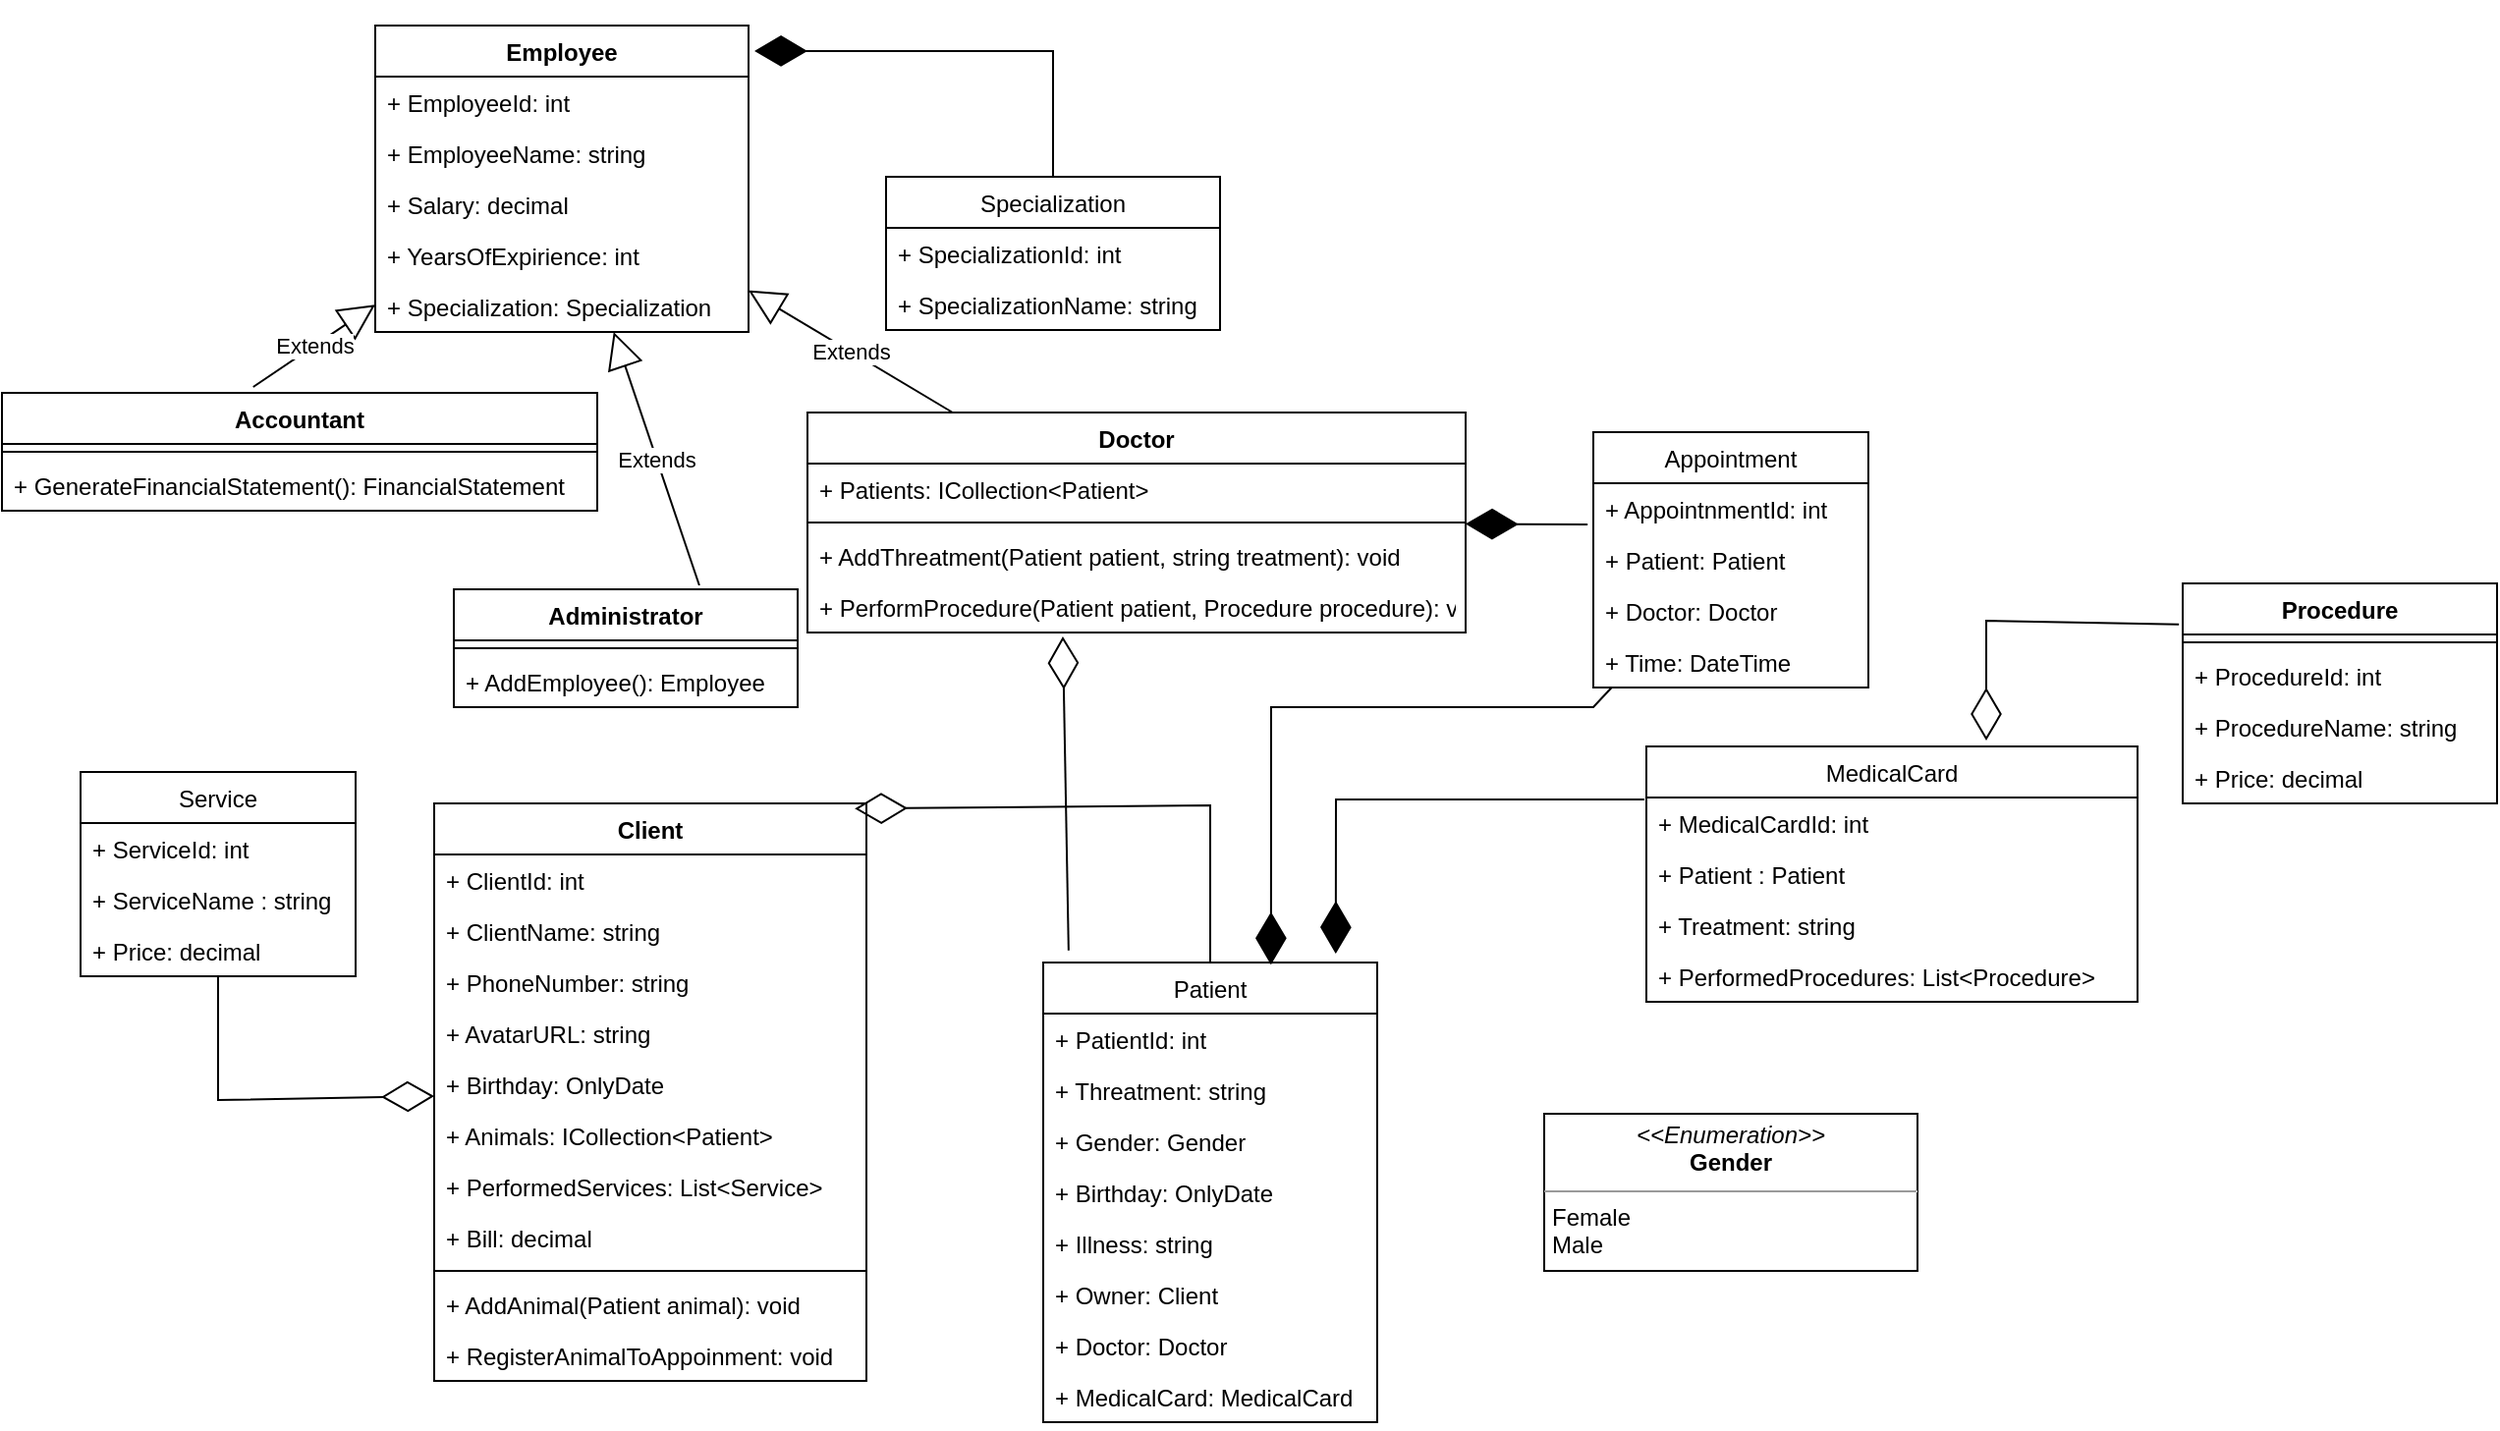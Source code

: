 <mxfile version="17.5.0" type="github">
  <diagram id="C5RBs43oDa-KdzZeNtuy" name="Page-1">
    <mxGraphModel dx="1662" dy="752" grid="1" gridSize="10" guides="1" tooltips="1" connect="1" arrows="1" fold="1" page="1" pageScale="1" pageWidth="827" pageHeight="1169" math="0" shadow="0">
      <root>
        <mxCell id="WIyWlLk6GJQsqaUBKTNV-0" />
        <mxCell id="WIyWlLk6GJQsqaUBKTNV-1" parent="WIyWlLk6GJQsqaUBKTNV-0" />
        <mxCell id="lm8ge1VHDItHmB9mY-PY-0" value="Client&#xa;" style="swimlane;fontStyle=1;align=center;verticalAlign=top;childLayout=stackLayout;horizontal=1;startSize=26;horizontalStack=0;resizeParent=1;resizeParentMax=0;resizeLast=0;collapsible=1;marginBottom=0;" parent="WIyWlLk6GJQsqaUBKTNV-1" vertex="1">
          <mxGeometry x="220" y="409" width="220" height="294" as="geometry" />
        </mxCell>
        <mxCell id="lm8ge1VHDItHmB9mY-PY-1" value="+ ClientId: int" style="text;strokeColor=none;fillColor=none;align=left;verticalAlign=top;spacingLeft=4;spacingRight=4;overflow=hidden;rotatable=0;points=[[0,0.5],[1,0.5]];portConstraint=eastwest;" parent="lm8ge1VHDItHmB9mY-PY-0" vertex="1">
          <mxGeometry y="26" width="220" height="26" as="geometry" />
        </mxCell>
        <mxCell id="lm8ge1VHDItHmB9mY-PY-4" value="+ ClientName: string" style="text;strokeColor=none;fillColor=none;align=left;verticalAlign=top;spacingLeft=4;spacingRight=4;overflow=hidden;rotatable=0;points=[[0,0.5],[1,0.5]];portConstraint=eastwest;" parent="lm8ge1VHDItHmB9mY-PY-0" vertex="1">
          <mxGeometry y="52" width="220" height="26" as="geometry" />
        </mxCell>
        <mxCell id="lm8ge1VHDItHmB9mY-PY-6" value="+ PhoneNumber: string" style="text;strokeColor=none;fillColor=none;align=left;verticalAlign=top;spacingLeft=4;spacingRight=4;overflow=hidden;rotatable=0;points=[[0,0.5],[1,0.5]];portConstraint=eastwest;" parent="lm8ge1VHDItHmB9mY-PY-0" vertex="1">
          <mxGeometry y="78" width="220" height="26" as="geometry" />
        </mxCell>
        <mxCell id="nz0zVKKxODUwg2-x6Mbj-21" value="+ AvatarURL: string" style="text;strokeColor=none;fillColor=none;align=left;verticalAlign=top;spacingLeft=4;spacingRight=4;overflow=hidden;rotatable=0;points=[[0,0.5],[1,0.5]];portConstraint=eastwest;" vertex="1" parent="lm8ge1VHDItHmB9mY-PY-0">
          <mxGeometry y="104" width="220" height="26" as="geometry" />
        </mxCell>
        <mxCell id="nz0zVKKxODUwg2-x6Mbj-22" value="+ Birthday: OnlyDate" style="text;strokeColor=none;fillColor=none;align=left;verticalAlign=top;spacingLeft=4;spacingRight=4;overflow=hidden;rotatable=0;points=[[0,0.5],[1,0.5]];portConstraint=eastwest;" vertex="1" parent="lm8ge1VHDItHmB9mY-PY-0">
          <mxGeometry y="130" width="220" height="26" as="geometry" />
        </mxCell>
        <mxCell id="lm8ge1VHDItHmB9mY-PY-7" value="+ Animals: ICollection&lt;Patient&gt;" style="text;strokeColor=none;fillColor=none;align=left;verticalAlign=top;spacingLeft=4;spacingRight=4;overflow=hidden;rotatable=0;points=[[0,0.5],[1,0.5]];portConstraint=eastwest;" parent="lm8ge1VHDItHmB9mY-PY-0" vertex="1">
          <mxGeometry y="156" width="220" height="26" as="geometry" />
        </mxCell>
        <mxCell id="nz0zVKKxODUwg2-x6Mbj-25" value="+ PerformedServices: List&lt;Service&gt;" style="text;strokeColor=none;fillColor=none;align=left;verticalAlign=top;spacingLeft=4;spacingRight=4;overflow=hidden;rotatable=0;points=[[0,0.5],[1,0.5]];portConstraint=eastwest;" vertex="1" parent="lm8ge1VHDItHmB9mY-PY-0">
          <mxGeometry y="182" width="220" height="26" as="geometry" />
        </mxCell>
        <mxCell id="lm8ge1VHDItHmB9mY-PY-5" value="+ Bill: decimal" style="text;strokeColor=none;fillColor=none;align=left;verticalAlign=top;spacingLeft=4;spacingRight=4;overflow=hidden;rotatable=0;points=[[0,0.5],[1,0.5]];portConstraint=eastwest;" parent="lm8ge1VHDItHmB9mY-PY-0" vertex="1">
          <mxGeometry y="208" width="220" height="26" as="geometry" />
        </mxCell>
        <mxCell id="lm8ge1VHDItHmB9mY-PY-2" value="" style="line;strokeWidth=1;fillColor=none;align=left;verticalAlign=middle;spacingTop=-1;spacingLeft=3;spacingRight=3;rotatable=0;labelPosition=right;points=[];portConstraint=eastwest;" parent="lm8ge1VHDItHmB9mY-PY-0" vertex="1">
          <mxGeometry y="234" width="220" height="8" as="geometry" />
        </mxCell>
        <mxCell id="lm8ge1VHDItHmB9mY-PY-3" value="+ AddAnimal(Patient animal): void" style="text;strokeColor=none;fillColor=none;align=left;verticalAlign=top;spacingLeft=4;spacingRight=4;overflow=hidden;rotatable=0;points=[[0,0.5],[1,0.5]];portConstraint=eastwest;" parent="lm8ge1VHDItHmB9mY-PY-0" vertex="1">
          <mxGeometry y="242" width="220" height="26" as="geometry" />
        </mxCell>
        <mxCell id="lm8ge1VHDItHmB9mY-PY-18" value="+ RegisterAnimalToAppoinment: void&#xa;" style="text;strokeColor=none;fillColor=none;align=left;verticalAlign=top;spacingLeft=4;spacingRight=4;overflow=hidden;rotatable=0;points=[[0,0.5],[1,0.5]];portConstraint=eastwest;" parent="lm8ge1VHDItHmB9mY-PY-0" vertex="1">
          <mxGeometry y="268" width="220" height="26" as="geometry" />
        </mxCell>
        <mxCell id="lm8ge1VHDItHmB9mY-PY-19" value="Patient" style="swimlane;fontStyle=0;childLayout=stackLayout;horizontal=1;startSize=26;fillColor=none;horizontalStack=0;resizeParent=1;resizeParentMax=0;resizeLast=0;collapsible=1;marginBottom=0;" parent="WIyWlLk6GJQsqaUBKTNV-1" vertex="1">
          <mxGeometry x="530" y="490" width="170" height="234" as="geometry" />
        </mxCell>
        <mxCell id="lm8ge1VHDItHmB9mY-PY-20" value="+ PatientId: int" style="text;strokeColor=none;fillColor=none;align=left;verticalAlign=top;spacingLeft=4;spacingRight=4;overflow=hidden;rotatable=0;points=[[0,0.5],[1,0.5]];portConstraint=eastwest;" parent="lm8ge1VHDItHmB9mY-PY-19" vertex="1">
          <mxGeometry y="26" width="170" height="26" as="geometry" />
        </mxCell>
        <mxCell id="lm8ge1VHDItHmB9mY-PY-21" value="+ Threatment: string" style="text;strokeColor=none;fillColor=none;align=left;verticalAlign=top;spacingLeft=4;spacingRight=4;overflow=hidden;rotatable=0;points=[[0,0.5],[1,0.5]];portConstraint=eastwest;" parent="lm8ge1VHDItHmB9mY-PY-19" vertex="1">
          <mxGeometry y="52" width="170" height="26" as="geometry" />
        </mxCell>
        <mxCell id="nz0zVKKxODUwg2-x6Mbj-13" value="+ Gender: Gender" style="text;strokeColor=none;fillColor=none;align=left;verticalAlign=top;spacingLeft=4;spacingRight=4;overflow=hidden;rotatable=0;points=[[0,0.5],[1,0.5]];portConstraint=eastwest;" vertex="1" parent="lm8ge1VHDItHmB9mY-PY-19">
          <mxGeometry y="78" width="170" height="26" as="geometry" />
        </mxCell>
        <mxCell id="nz0zVKKxODUwg2-x6Mbj-24" value="+ Birthday: OnlyDate" style="text;strokeColor=none;fillColor=none;align=left;verticalAlign=top;spacingLeft=4;spacingRight=4;overflow=hidden;rotatable=0;points=[[0,0.5],[1,0.5]];portConstraint=eastwest;" vertex="1" parent="lm8ge1VHDItHmB9mY-PY-19">
          <mxGeometry y="104" width="170" height="26" as="geometry" />
        </mxCell>
        <mxCell id="nz0zVKKxODUwg2-x6Mbj-12" value="+ Illness: string" style="text;strokeColor=none;fillColor=none;align=left;verticalAlign=top;spacingLeft=4;spacingRight=4;overflow=hidden;rotatable=0;points=[[0,0.5],[1,0.5]];portConstraint=eastwest;" vertex="1" parent="lm8ge1VHDItHmB9mY-PY-19">
          <mxGeometry y="130" width="170" height="26" as="geometry" />
        </mxCell>
        <mxCell id="lm8ge1VHDItHmB9mY-PY-22" value="+ Owner: Client" style="text;strokeColor=none;fillColor=none;align=left;verticalAlign=top;spacingLeft=4;spacingRight=4;overflow=hidden;rotatable=0;points=[[0,0.5],[1,0.5]];portConstraint=eastwest;" parent="lm8ge1VHDItHmB9mY-PY-19" vertex="1">
          <mxGeometry y="156" width="170" height="26" as="geometry" />
        </mxCell>
        <mxCell id="lm8ge1VHDItHmB9mY-PY-23" value="+ Doctor: Doctor" style="text;strokeColor=none;fillColor=none;align=left;verticalAlign=top;spacingLeft=4;spacingRight=4;overflow=hidden;rotatable=0;points=[[0,0.5],[1,0.5]];portConstraint=eastwest;" parent="lm8ge1VHDItHmB9mY-PY-19" vertex="1">
          <mxGeometry y="182" width="170" height="26" as="geometry" />
        </mxCell>
        <mxCell id="lm8ge1VHDItHmB9mY-PY-24" value="+ MedicalCard: MedicalCard" style="text;strokeColor=none;fillColor=none;align=left;verticalAlign=top;spacingLeft=4;spacingRight=4;overflow=hidden;rotatable=0;points=[[0,0.5],[1,0.5]];portConstraint=eastwest;" parent="lm8ge1VHDItHmB9mY-PY-19" vertex="1">
          <mxGeometry y="208" width="170" height="26" as="geometry" />
        </mxCell>
        <mxCell id="lm8ge1VHDItHmB9mY-PY-44" value="Specialization" style="swimlane;fontStyle=0;childLayout=stackLayout;horizontal=1;startSize=26;fillColor=none;horizontalStack=0;resizeParent=1;resizeParentMax=0;resizeLast=0;collapsible=1;marginBottom=0;" parent="WIyWlLk6GJQsqaUBKTNV-1" vertex="1">
          <mxGeometry x="450" y="90" width="170" height="78" as="geometry" />
        </mxCell>
        <mxCell id="lm8ge1VHDItHmB9mY-PY-45" value="+ SpecializationId: int" style="text;strokeColor=none;fillColor=none;align=left;verticalAlign=top;spacingLeft=4;spacingRight=4;overflow=hidden;rotatable=0;points=[[0,0.5],[1,0.5]];portConstraint=eastwest;" parent="lm8ge1VHDItHmB9mY-PY-44" vertex="1">
          <mxGeometry y="26" width="170" height="26" as="geometry" />
        </mxCell>
        <mxCell id="lm8ge1VHDItHmB9mY-PY-46" value="+ SpecializationName: string" style="text;strokeColor=none;fillColor=none;align=left;verticalAlign=top;spacingLeft=4;spacingRight=4;overflow=hidden;rotatable=0;points=[[0,0.5],[1,0.5]];portConstraint=eastwest;" parent="lm8ge1VHDItHmB9mY-PY-44" vertex="1">
          <mxGeometry y="52" width="170" height="26" as="geometry" />
        </mxCell>
        <mxCell id="9VfEkPqJUFkBzNfXaQKj-8" value="Employee" style="swimlane;fontStyle=1;align=center;verticalAlign=top;childLayout=stackLayout;horizontal=1;startSize=26;horizontalStack=0;resizeParent=1;resizeParentMax=0;resizeLast=0;collapsible=1;marginBottom=0;" parent="WIyWlLk6GJQsqaUBKTNV-1" vertex="1">
          <mxGeometry x="190" y="13" width="190" height="156" as="geometry" />
        </mxCell>
        <mxCell id="9VfEkPqJUFkBzNfXaQKj-9" value="+ EmployeeId: int" style="text;strokeColor=none;fillColor=none;align=left;verticalAlign=top;spacingLeft=4;spacingRight=4;overflow=hidden;rotatable=0;points=[[0,0.5],[1,0.5]];portConstraint=eastwest;" parent="9VfEkPqJUFkBzNfXaQKj-8" vertex="1">
          <mxGeometry y="26" width="190" height="26" as="geometry" />
        </mxCell>
        <mxCell id="9VfEkPqJUFkBzNfXaQKj-6" value="+ EmployeeName: string" style="text;strokeColor=none;fillColor=none;align=left;verticalAlign=top;spacingLeft=4;spacingRight=4;overflow=hidden;rotatable=0;points=[[0,0.5],[1,0.5]];portConstraint=eastwest;" parent="9VfEkPqJUFkBzNfXaQKj-8" vertex="1">
          <mxGeometry y="52" width="190" height="26" as="geometry" />
        </mxCell>
        <mxCell id="9VfEkPqJUFkBzNfXaQKj-7" value="+ Salary: decimal" style="text;strokeColor=none;fillColor=none;align=left;verticalAlign=top;spacingLeft=4;spacingRight=4;overflow=hidden;rotatable=0;points=[[0,0.5],[1,0.5]];portConstraint=eastwest;" parent="9VfEkPqJUFkBzNfXaQKj-8" vertex="1">
          <mxGeometry y="78" width="190" height="26" as="geometry" />
        </mxCell>
        <mxCell id="9VfEkPqJUFkBzNfXaQKj-5" value="+ YearsOfExpirience: int" style="text;strokeColor=none;fillColor=none;align=left;verticalAlign=top;spacingLeft=4;spacingRight=4;overflow=hidden;rotatable=0;points=[[0,0.5],[1,0.5]];portConstraint=eastwest;" parent="9VfEkPqJUFkBzNfXaQKj-8" vertex="1">
          <mxGeometry y="104" width="190" height="26" as="geometry" />
        </mxCell>
        <mxCell id="9VfEkPqJUFkBzNfXaQKj-4" value="+ Specialization: Specialization" style="text;strokeColor=none;fillColor=none;align=left;verticalAlign=top;spacingLeft=4;spacingRight=4;overflow=hidden;rotatable=0;points=[[0,0.5],[1,0.5]];portConstraint=eastwest;" parent="9VfEkPqJUFkBzNfXaQKj-8" vertex="1">
          <mxGeometry y="130" width="190" height="26" as="geometry" />
        </mxCell>
        <mxCell id="9VfEkPqJUFkBzNfXaQKj-20" value="Doctor" style="swimlane;fontStyle=1;align=center;verticalAlign=top;childLayout=stackLayout;horizontal=1;startSize=26;horizontalStack=0;resizeParent=1;resizeParentMax=0;resizeLast=0;collapsible=1;marginBottom=0;" parent="WIyWlLk6GJQsqaUBKTNV-1" vertex="1">
          <mxGeometry x="410" y="210" width="335" height="112" as="geometry" />
        </mxCell>
        <mxCell id="9VfEkPqJUFkBzNfXaQKj-21" value="+ Patients: ICollection&lt;Patient&gt;" style="text;strokeColor=none;fillColor=none;align=left;verticalAlign=top;spacingLeft=4;spacingRight=4;overflow=hidden;rotatable=0;points=[[0,0.5],[1,0.5]];portConstraint=eastwest;" parent="9VfEkPqJUFkBzNfXaQKj-20" vertex="1">
          <mxGeometry y="26" width="335" height="26" as="geometry" />
        </mxCell>
        <mxCell id="9VfEkPqJUFkBzNfXaQKj-22" value="" style="line;strokeWidth=1;fillColor=none;align=left;verticalAlign=middle;spacingTop=-1;spacingLeft=3;spacingRight=3;rotatable=0;labelPosition=right;points=[];portConstraint=eastwest;" parent="9VfEkPqJUFkBzNfXaQKj-20" vertex="1">
          <mxGeometry y="52" width="335" height="8" as="geometry" />
        </mxCell>
        <mxCell id="9VfEkPqJUFkBzNfXaQKj-23" value="+ AddThreatment(Patient patient, string treatment): void" style="text;strokeColor=none;fillColor=none;align=left;verticalAlign=top;spacingLeft=4;spacingRight=4;overflow=hidden;rotatable=0;points=[[0,0.5],[1,0.5]];portConstraint=eastwest;" parent="9VfEkPqJUFkBzNfXaQKj-20" vertex="1">
          <mxGeometry y="60" width="335" height="26" as="geometry" />
        </mxCell>
        <mxCell id="9VfEkPqJUFkBzNfXaQKj-24" value="+ PerformProcedure(Patient patient, Procedure procedure): void" style="text;strokeColor=none;fillColor=none;align=left;verticalAlign=top;spacingLeft=4;spacingRight=4;overflow=hidden;rotatable=0;points=[[0,0.5],[1,0.5]];portConstraint=eastwest;" parent="9VfEkPqJUFkBzNfXaQKj-20" vertex="1">
          <mxGeometry y="86" width="335" height="26" as="geometry" />
        </mxCell>
        <mxCell id="9VfEkPqJUFkBzNfXaQKj-25" value="Extends" style="endArrow=block;endSize=16;endFill=0;html=1;rounded=0;" parent="WIyWlLk6GJQsqaUBKTNV-1" source="9VfEkPqJUFkBzNfXaQKj-20" target="9VfEkPqJUFkBzNfXaQKj-8" edge="1">
          <mxGeometry width="160" relative="1" as="geometry">
            <mxPoint x="280" y="390" as="sourcePoint" />
            <mxPoint x="440" y="390" as="targetPoint" />
          </mxGeometry>
        </mxCell>
        <mxCell id="UxnTw-oKBSETHpqTbYGs-5" value="MedicalCard" style="swimlane;fontStyle=0;childLayout=stackLayout;horizontal=1;startSize=26;fillColor=none;horizontalStack=0;resizeParent=1;resizeParentMax=0;resizeLast=0;collapsible=1;marginBottom=0;" parent="WIyWlLk6GJQsqaUBKTNV-1" vertex="1">
          <mxGeometry x="837" y="380" width="250" height="130" as="geometry" />
        </mxCell>
        <mxCell id="UxnTw-oKBSETHpqTbYGs-6" value="+ MedicalCardId: int" style="text;strokeColor=none;fillColor=none;align=left;verticalAlign=top;spacingLeft=4;spacingRight=4;overflow=hidden;rotatable=0;points=[[0,0.5],[1,0.5]];portConstraint=eastwest;" parent="UxnTw-oKBSETHpqTbYGs-5" vertex="1">
          <mxGeometry y="26" width="250" height="26" as="geometry" />
        </mxCell>
        <mxCell id="UxnTw-oKBSETHpqTbYGs-7" value="+ Patient : Patient" style="text;strokeColor=none;fillColor=none;align=left;verticalAlign=top;spacingLeft=4;spacingRight=4;overflow=hidden;rotatable=0;points=[[0,0.5],[1,0.5]];portConstraint=eastwest;" parent="UxnTw-oKBSETHpqTbYGs-5" vertex="1">
          <mxGeometry y="52" width="250" height="26" as="geometry" />
        </mxCell>
        <mxCell id="UxnTw-oKBSETHpqTbYGs-13" value="+ Treatment: string" style="text;strokeColor=none;fillColor=none;align=left;verticalAlign=top;spacingLeft=4;spacingRight=4;overflow=hidden;rotatable=0;points=[[0,0.5],[1,0.5]];portConstraint=eastwest;" parent="UxnTw-oKBSETHpqTbYGs-5" vertex="1">
          <mxGeometry y="78" width="250" height="26" as="geometry" />
        </mxCell>
        <mxCell id="UxnTw-oKBSETHpqTbYGs-8" value="+ PerformedProcedures: List&lt;Procedure&gt;" style="text;strokeColor=none;fillColor=none;align=left;verticalAlign=top;spacingLeft=4;spacingRight=4;overflow=hidden;rotatable=0;points=[[0,0.5],[1,0.5]];portConstraint=eastwest;" parent="UxnTw-oKBSETHpqTbYGs-5" vertex="1">
          <mxGeometry y="104" width="250" height="26" as="geometry" />
        </mxCell>
        <mxCell id="UxnTw-oKBSETHpqTbYGs-9" value="Procedure" style="swimlane;fontStyle=1;align=center;verticalAlign=top;childLayout=stackLayout;horizontal=1;startSize=26;horizontalStack=0;resizeParent=1;resizeParentMax=0;resizeLast=0;collapsible=1;marginBottom=0;" parent="WIyWlLk6GJQsqaUBKTNV-1" vertex="1">
          <mxGeometry x="1110" y="297" width="160" height="112" as="geometry" />
        </mxCell>
        <mxCell id="UxnTw-oKBSETHpqTbYGs-11" value="" style="line;strokeWidth=1;fillColor=none;align=left;verticalAlign=middle;spacingTop=-1;spacingLeft=3;spacingRight=3;rotatable=0;labelPosition=right;points=[];portConstraint=eastwest;" parent="UxnTw-oKBSETHpqTbYGs-9" vertex="1">
          <mxGeometry y="26" width="160" height="8" as="geometry" />
        </mxCell>
        <mxCell id="UxnTw-oKBSETHpqTbYGs-10" value="+ ProcedureId: int" style="text;strokeColor=none;fillColor=none;align=left;verticalAlign=top;spacingLeft=4;spacingRight=4;overflow=hidden;rotatable=0;points=[[0,0.5],[1,0.5]];portConstraint=eastwest;" parent="UxnTw-oKBSETHpqTbYGs-9" vertex="1">
          <mxGeometry y="34" width="160" height="26" as="geometry" />
        </mxCell>
        <mxCell id="UxnTw-oKBSETHpqTbYGs-12" value="+ ProcedureName: string" style="text;strokeColor=none;fillColor=none;align=left;verticalAlign=top;spacingLeft=4;spacingRight=4;overflow=hidden;rotatable=0;points=[[0,0.5],[1,0.5]];portConstraint=eastwest;" parent="UxnTw-oKBSETHpqTbYGs-9" vertex="1">
          <mxGeometry y="60" width="160" height="26" as="geometry" />
        </mxCell>
        <mxCell id="nz0zVKKxODUwg2-x6Mbj-32" value="+ Price: decimal" style="text;strokeColor=none;fillColor=none;align=left;verticalAlign=top;spacingLeft=4;spacingRight=4;overflow=hidden;rotatable=0;points=[[0,0.5],[1,0.5]];portConstraint=eastwest;" vertex="1" parent="UxnTw-oKBSETHpqTbYGs-9">
          <mxGeometry y="86" width="160" height="26" as="geometry" />
        </mxCell>
        <mxCell id="UxnTw-oKBSETHpqTbYGs-20" value="Appointment" style="swimlane;fontStyle=0;childLayout=stackLayout;horizontal=1;startSize=26;fillColor=none;horizontalStack=0;resizeParent=1;resizeParentMax=0;resizeLast=0;collapsible=1;marginBottom=0;" parent="WIyWlLk6GJQsqaUBKTNV-1" vertex="1">
          <mxGeometry x="810" y="220" width="140" height="130" as="geometry" />
        </mxCell>
        <mxCell id="UxnTw-oKBSETHpqTbYGs-21" value="+ AppointnmentId: int" style="text;strokeColor=none;fillColor=none;align=left;verticalAlign=top;spacingLeft=4;spacingRight=4;overflow=hidden;rotatable=0;points=[[0,0.5],[1,0.5]];portConstraint=eastwest;" parent="UxnTw-oKBSETHpqTbYGs-20" vertex="1">
          <mxGeometry y="26" width="140" height="26" as="geometry" />
        </mxCell>
        <mxCell id="UxnTw-oKBSETHpqTbYGs-22" value="+ Patient: Patient" style="text;strokeColor=none;fillColor=none;align=left;verticalAlign=top;spacingLeft=4;spacingRight=4;overflow=hidden;rotatable=0;points=[[0,0.5],[1,0.5]];portConstraint=eastwest;" parent="UxnTw-oKBSETHpqTbYGs-20" vertex="1">
          <mxGeometry y="52" width="140" height="26" as="geometry" />
        </mxCell>
        <mxCell id="UxnTw-oKBSETHpqTbYGs-23" value="+ Doctor: Doctor" style="text;strokeColor=none;fillColor=none;align=left;verticalAlign=top;spacingLeft=4;spacingRight=4;overflow=hidden;rotatable=0;points=[[0,0.5],[1,0.5]];portConstraint=eastwest;" parent="UxnTw-oKBSETHpqTbYGs-20" vertex="1">
          <mxGeometry y="78" width="140" height="26" as="geometry" />
        </mxCell>
        <mxCell id="UxnTw-oKBSETHpqTbYGs-24" value="+ Time: DateTime" style="text;strokeColor=none;fillColor=none;align=left;verticalAlign=top;spacingLeft=4;spacingRight=4;overflow=hidden;rotatable=0;points=[[0,0.5],[1,0.5]];portConstraint=eastwest;" parent="UxnTw-oKBSETHpqTbYGs-20" vertex="1">
          <mxGeometry y="104" width="140" height="26" as="geometry" />
        </mxCell>
        <mxCell id="b4EsIEXEqR1omG-ZEP9W-1" value="" style="endArrow=diamondThin;endFill=1;endSize=24;html=1;rounded=0;entryX=0.876;entryY=-0.019;entryDx=0;entryDy=0;entryPerimeter=0;exitX=-0.004;exitY=0.038;exitDx=0;exitDy=0;exitPerimeter=0;" parent="WIyWlLk6GJQsqaUBKTNV-1" source="UxnTw-oKBSETHpqTbYGs-6" target="lm8ge1VHDItHmB9mY-PY-19" edge="1">
          <mxGeometry width="160" relative="1" as="geometry">
            <mxPoint x="590" y="620" as="sourcePoint" />
            <mxPoint x="750" y="620" as="targetPoint" />
            <Array as="points">
              <mxPoint x="679" y="407" />
            </Array>
          </mxGeometry>
        </mxCell>
        <mxCell id="b4EsIEXEqR1omG-ZEP9W-3" value="" style="endArrow=diamondThin;endFill=0;endSize=24;html=1;rounded=0;entryX=0.973;entryY=0.009;entryDx=0;entryDy=0;entryPerimeter=0;exitX=0.5;exitY=0;exitDx=0;exitDy=0;" parent="WIyWlLk6GJQsqaUBKTNV-1" source="lm8ge1VHDItHmB9mY-PY-19" target="lm8ge1VHDItHmB9mY-PY-0" edge="1">
          <mxGeometry width="160" relative="1" as="geometry">
            <mxPoint x="515" y="460" as="sourcePoint" />
            <mxPoint x="400" y="650" as="targetPoint" />
            <Array as="points">
              <mxPoint x="615" y="410" />
            </Array>
          </mxGeometry>
        </mxCell>
        <mxCell id="b4EsIEXEqR1omG-ZEP9W-4" value="" style="endArrow=diamondThin;endFill=0;endSize=24;html=1;rounded=0;entryX=0.388;entryY=1.077;entryDx=0;entryDy=0;entryPerimeter=0;exitX=0.076;exitY=-0.026;exitDx=0;exitDy=0;exitPerimeter=0;" parent="WIyWlLk6GJQsqaUBKTNV-1" source="lm8ge1VHDItHmB9mY-PY-19" edge="1" target="9VfEkPqJUFkBzNfXaQKj-24">
          <mxGeometry width="160" relative="1" as="geometry">
            <mxPoint x="540" y="490" as="sourcePoint" />
            <mxPoint x="440" y="340" as="targetPoint" />
          </mxGeometry>
        </mxCell>
        <mxCell id="b4EsIEXEqR1omG-ZEP9W-5" value="" style="endArrow=diamondThin;endFill=0;endSize=24;html=1;rounded=0;exitX=-0.012;exitY=0.186;exitDx=0;exitDy=0;exitPerimeter=0;entryX=0.692;entryY=-0.023;entryDx=0;entryDy=0;entryPerimeter=0;" parent="WIyWlLk6GJQsqaUBKTNV-1" source="UxnTw-oKBSETHpqTbYGs-9" target="UxnTw-oKBSETHpqTbYGs-5" edge="1">
          <mxGeometry width="160" relative="1" as="geometry">
            <mxPoint x="1220" y="340" as="sourcePoint" />
            <mxPoint x="1015" y="380" as="targetPoint" />
            <Array as="points">
              <mxPoint x="1010" y="316" />
            </Array>
          </mxGeometry>
        </mxCell>
        <mxCell id="nz0zVKKxODUwg2-x6Mbj-1" value="" style="endArrow=diamondThin;endFill=1;endSize=24;html=1;rounded=0;entryX=1.016;entryY=0.083;entryDx=0;entryDy=0;entryPerimeter=0;exitX=0.5;exitY=0;exitDx=0;exitDy=0;" edge="1" parent="WIyWlLk6GJQsqaUBKTNV-1" source="lm8ge1VHDItHmB9mY-PY-44" target="9VfEkPqJUFkBzNfXaQKj-8">
          <mxGeometry width="160" relative="1" as="geometry">
            <mxPoint x="520" y="26" as="sourcePoint" />
            <mxPoint x="200" y="270" as="targetPoint" />
            <Array as="points">
              <mxPoint x="535" y="26" />
            </Array>
          </mxGeometry>
        </mxCell>
        <mxCell id="nz0zVKKxODUwg2-x6Mbj-2" value="Accountant " style="swimlane;fontStyle=1;align=center;verticalAlign=top;childLayout=stackLayout;horizontal=1;startSize=26;horizontalStack=0;resizeParent=1;resizeParentMax=0;resizeLast=0;collapsible=1;marginBottom=0;" vertex="1" parent="WIyWlLk6GJQsqaUBKTNV-1">
          <mxGeometry y="200" width="303" height="60" as="geometry" />
        </mxCell>
        <mxCell id="nz0zVKKxODUwg2-x6Mbj-4" value="" style="line;strokeWidth=1;fillColor=none;align=left;verticalAlign=middle;spacingTop=-1;spacingLeft=3;spacingRight=3;rotatable=0;labelPosition=right;points=[];portConstraint=eastwest;" vertex="1" parent="nz0zVKKxODUwg2-x6Mbj-2">
          <mxGeometry y="26" width="303" height="8" as="geometry" />
        </mxCell>
        <mxCell id="nz0zVKKxODUwg2-x6Mbj-5" value="+ GenerateFinancialStatement(): FinancialStatement" style="text;strokeColor=none;fillColor=none;align=left;verticalAlign=top;spacingLeft=4;spacingRight=4;overflow=hidden;rotatable=0;points=[[0,0.5],[1,0.5]];portConstraint=eastwest;" vertex="1" parent="nz0zVKKxODUwg2-x6Mbj-2">
          <mxGeometry y="34" width="303" height="26" as="geometry" />
        </mxCell>
        <mxCell id="nz0zVKKxODUwg2-x6Mbj-6" value="Extends" style="endArrow=block;endSize=16;endFill=0;html=1;rounded=0;exitX=0.422;exitY=-0.05;exitDx=0;exitDy=0;exitPerimeter=0;" edge="1" parent="WIyWlLk6GJQsqaUBKTNV-1" source="nz0zVKKxODUwg2-x6Mbj-2" target="9VfEkPqJUFkBzNfXaQKj-8">
          <mxGeometry width="160" relative="1" as="geometry">
            <mxPoint x="10" y="169" as="sourcePoint" />
            <mxPoint x="170" y="169" as="targetPoint" />
          </mxGeometry>
        </mxCell>
        <mxCell id="nz0zVKKxODUwg2-x6Mbj-8" value="Administrator " style="swimlane;fontStyle=1;align=center;verticalAlign=top;childLayout=stackLayout;horizontal=1;startSize=26;horizontalStack=0;resizeParent=1;resizeParentMax=0;resizeLast=0;collapsible=1;marginBottom=0;" vertex="1" parent="WIyWlLk6GJQsqaUBKTNV-1">
          <mxGeometry x="230" y="300" width="175" height="60" as="geometry" />
        </mxCell>
        <mxCell id="nz0zVKKxODUwg2-x6Mbj-10" value="" style="line;strokeWidth=1;fillColor=none;align=left;verticalAlign=middle;spacingTop=-1;spacingLeft=3;spacingRight=3;rotatable=0;labelPosition=right;points=[];portConstraint=eastwest;" vertex="1" parent="nz0zVKKxODUwg2-x6Mbj-8">
          <mxGeometry y="26" width="175" height="8" as="geometry" />
        </mxCell>
        <mxCell id="nz0zVKKxODUwg2-x6Mbj-11" value="+ AddEmployee(): Employee" style="text;strokeColor=none;fillColor=none;align=left;verticalAlign=top;spacingLeft=4;spacingRight=4;overflow=hidden;rotatable=0;points=[[0,0.5],[1,0.5]];portConstraint=eastwest;" vertex="1" parent="nz0zVKKxODUwg2-x6Mbj-8">
          <mxGeometry y="34" width="175" height="26" as="geometry" />
        </mxCell>
        <mxCell id="nz0zVKKxODUwg2-x6Mbj-16" value="&lt;p style=&quot;margin: 0px ; margin-top: 4px ; text-align: center&quot;&gt;&lt;i&gt;&amp;lt;&amp;lt;Enumeration&amp;gt;&amp;gt;&lt;/i&gt;&lt;br&gt;&lt;b&gt;Gender&lt;/b&gt;&lt;br&gt;&lt;/p&gt;&lt;hr size=&quot;1&quot;&gt;&lt;p style=&quot;margin: 0px ; margin-left: 4px&quot;&gt;Female&lt;/p&gt;&lt;p style=&quot;margin: 0px ; margin-left: 4px&quot;&gt;Male&lt;br&gt;&lt;/p&gt;&lt;hr size=&quot;1&quot;&gt;&lt;p style=&quot;margin: 0px ; margin-left: 4px&quot;&gt;&lt;br&gt;&lt;/p&gt;" style="verticalAlign=top;align=left;overflow=fill;fontSize=12;fontFamily=Helvetica;html=1;" vertex="1" parent="WIyWlLk6GJQsqaUBKTNV-1">
          <mxGeometry x="785" y="567" width="190" height="80" as="geometry" />
        </mxCell>
        <mxCell id="nz0zVKKxODUwg2-x6Mbj-17" value="Extends" style="endArrow=block;endSize=16;endFill=0;html=1;rounded=0;exitX=0.714;exitY=-0.033;exitDx=0;exitDy=0;exitPerimeter=0;" edge="1" parent="WIyWlLk6GJQsqaUBKTNV-1" source="nz0zVKKxODUwg2-x6Mbj-8" target="9VfEkPqJUFkBzNfXaQKj-8">
          <mxGeometry width="160" relative="1" as="geometry">
            <mxPoint x="90" y="321" as="sourcePoint" />
            <mxPoint x="360" y="170" as="targetPoint" />
          </mxGeometry>
        </mxCell>
        <mxCell id="nz0zVKKxODUwg2-x6Mbj-18" value="" style="endArrow=diamondThin;endFill=1;endSize=24;html=1;rounded=0;entryX=0.682;entryY=0.005;entryDx=0;entryDy=0;entryPerimeter=0;" edge="1" parent="WIyWlLk6GJQsqaUBKTNV-1" source="UxnTw-oKBSETHpqTbYGs-20" target="lm8ge1VHDItHmB9mY-PY-19">
          <mxGeometry width="160" relative="1" as="geometry">
            <mxPoint x="730" y="380" as="sourcePoint" />
            <mxPoint x="890" y="380" as="targetPoint" />
            <Array as="points">
              <mxPoint x="810" y="360" />
              <mxPoint x="646" y="360" />
            </Array>
          </mxGeometry>
        </mxCell>
        <mxCell id="nz0zVKKxODUwg2-x6Mbj-20" value="" style="endArrow=diamondThin;endFill=1;endSize=24;html=1;rounded=0;exitX=-0.021;exitY=0.808;exitDx=0;exitDy=0;exitPerimeter=0;" edge="1" parent="WIyWlLk6GJQsqaUBKTNV-1" source="UxnTw-oKBSETHpqTbYGs-21" target="9VfEkPqJUFkBzNfXaQKj-20">
          <mxGeometry width="160" relative="1" as="geometry">
            <mxPoint x="730" y="380" as="sourcePoint" />
            <mxPoint x="890" y="380" as="targetPoint" />
          </mxGeometry>
        </mxCell>
        <mxCell id="nz0zVKKxODUwg2-x6Mbj-26" value="Service" style="swimlane;fontStyle=0;childLayout=stackLayout;horizontal=1;startSize=26;fillColor=none;horizontalStack=0;resizeParent=1;resizeParentMax=0;resizeLast=0;collapsible=1;marginBottom=0;" vertex="1" parent="WIyWlLk6GJQsqaUBKTNV-1">
          <mxGeometry x="40" y="393" width="140" height="104" as="geometry" />
        </mxCell>
        <mxCell id="nz0zVKKxODUwg2-x6Mbj-27" value="+ ServiceId: int" style="text;strokeColor=none;fillColor=none;align=left;verticalAlign=top;spacingLeft=4;spacingRight=4;overflow=hidden;rotatable=0;points=[[0,0.5],[1,0.5]];portConstraint=eastwest;" vertex="1" parent="nz0zVKKxODUwg2-x6Mbj-26">
          <mxGeometry y="26" width="140" height="26" as="geometry" />
        </mxCell>
        <mxCell id="nz0zVKKxODUwg2-x6Mbj-28" value="+ ServiceName : string" style="text;strokeColor=none;fillColor=none;align=left;verticalAlign=top;spacingLeft=4;spacingRight=4;overflow=hidden;rotatable=0;points=[[0,0.5],[1,0.5]];portConstraint=eastwest;" vertex="1" parent="nz0zVKKxODUwg2-x6Mbj-26">
          <mxGeometry y="52" width="140" height="26" as="geometry" />
        </mxCell>
        <mxCell id="nz0zVKKxODUwg2-x6Mbj-29" value="+ Price: decimal" style="text;strokeColor=none;fillColor=none;align=left;verticalAlign=top;spacingLeft=4;spacingRight=4;overflow=hidden;rotatable=0;points=[[0,0.5],[1,0.5]];portConstraint=eastwest;" vertex="1" parent="nz0zVKKxODUwg2-x6Mbj-26">
          <mxGeometry y="78" width="140" height="26" as="geometry" />
        </mxCell>
        <mxCell id="nz0zVKKxODUwg2-x6Mbj-31" value="" style="endArrow=diamondThin;endFill=0;endSize=24;html=1;rounded=0;" edge="1" parent="WIyWlLk6GJQsqaUBKTNV-1" source="nz0zVKKxODUwg2-x6Mbj-26" target="lm8ge1VHDItHmB9mY-PY-0">
          <mxGeometry width="160" relative="1" as="geometry">
            <mxPoint x="-20" y="580" as="sourcePoint" />
            <mxPoint x="140" y="580" as="targetPoint" />
            <Array as="points">
              <mxPoint x="110" y="560" />
            </Array>
          </mxGeometry>
        </mxCell>
      </root>
    </mxGraphModel>
  </diagram>
</mxfile>
